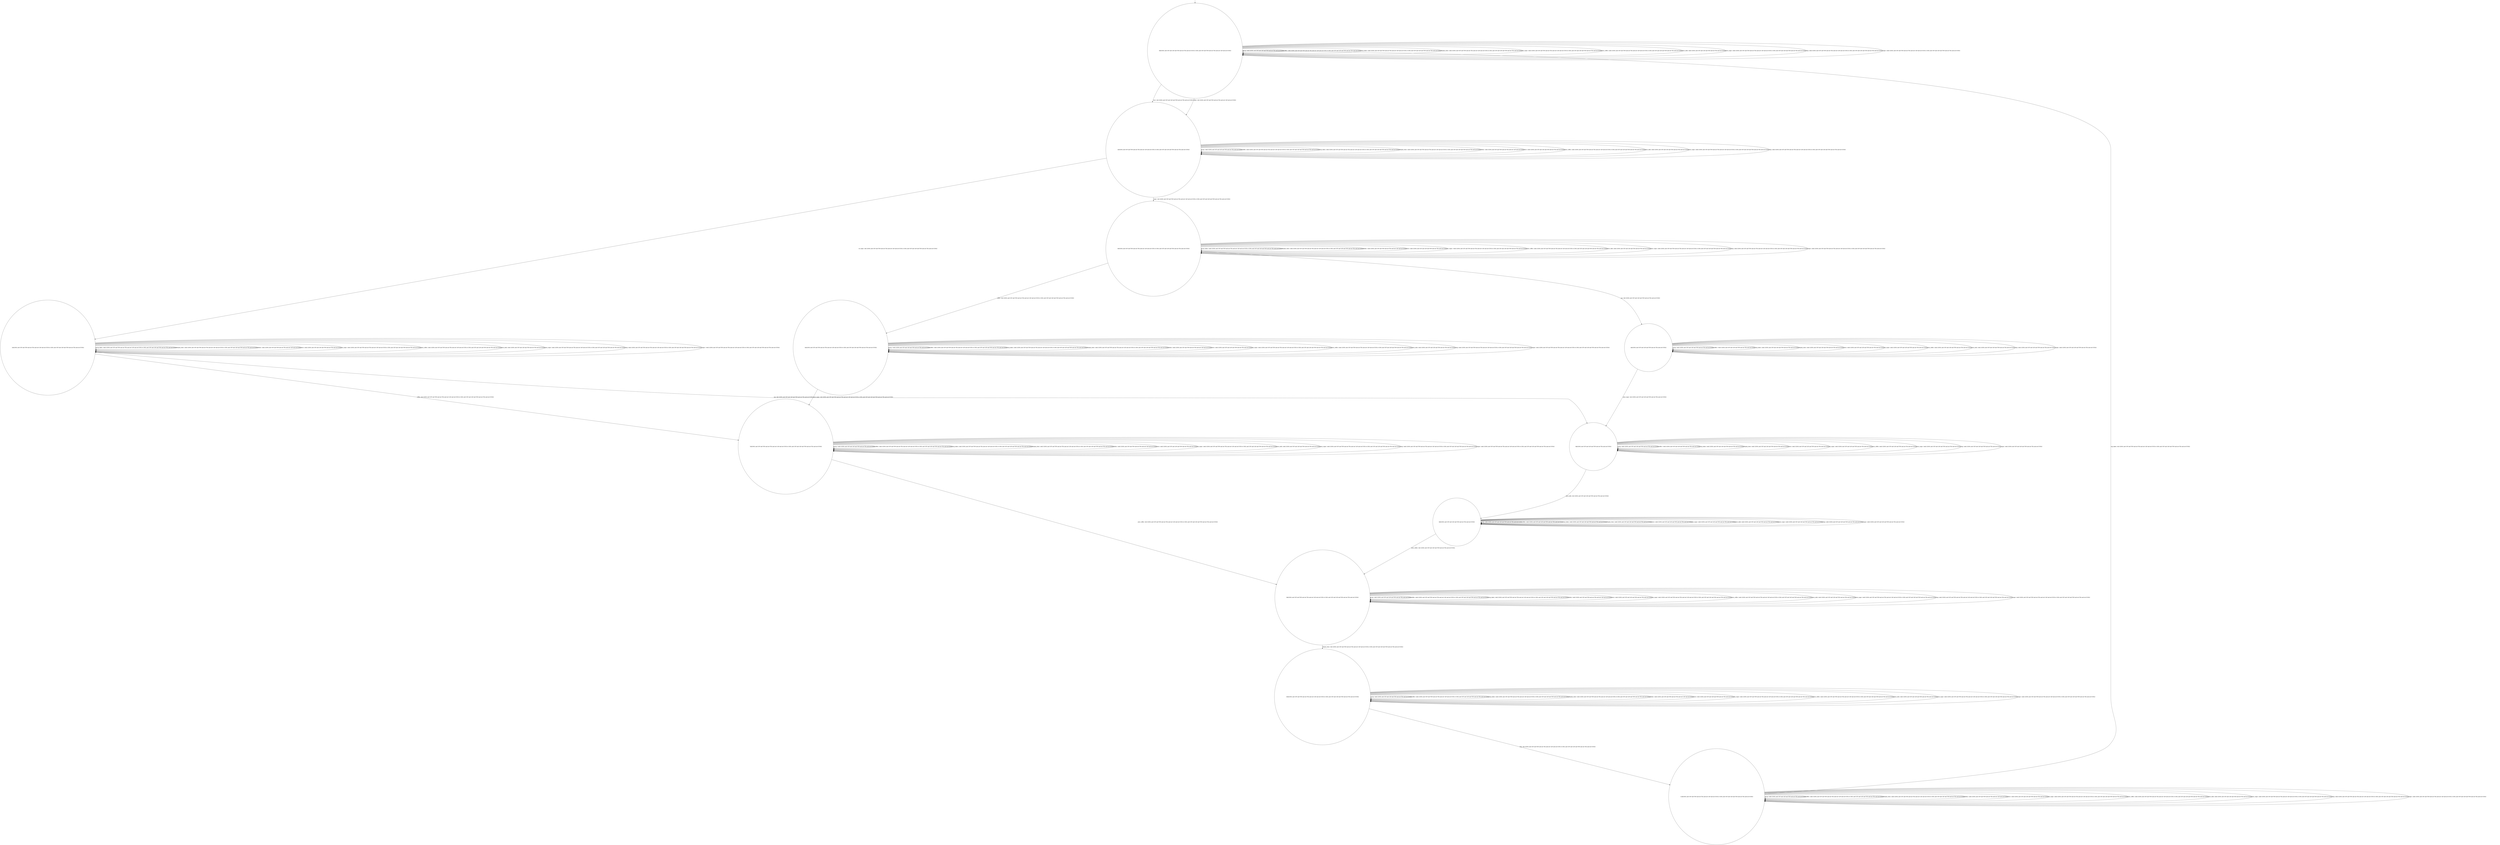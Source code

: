 digraph g {
	edge [lblstyle="above, sloped"];
	s0 [shape="circle" label="0@[((DOL and COF and CAP and TON and not TEA and not EUR) or (DOL and COF and TON and not TEA and not CAP and not EUR))]"];
	s1 [shape="circle" label="1@[((DOL and COF and TON and not TEA and not CAP and not EUR) or (DOL and COF and CAP and TON and not TEA and not EUR))]"];
	s2 [shape="circle" label="2@[((DOL and COF and TON and not TEA and not CAP and not EUR) or (DOL and COF and CAP and TON and not TEA and not EUR))]"];
	s3 [shape="circle" label="3@[((DOL and COF and TON and not TEA and not CAP and not EUR) or (DOL and COF and CAP and TON and not TEA and not EUR))]"];
	s4 [shape="circle" label="4@[((DOL and COF and CAP and TON and not TEA and not EUR))]"];
	s5 [shape="circle" label="5@[((DOL and COF and TON and not TEA and not CAP and not EUR) or (DOL and COF and CAP and TON and not TEA and not EUR))]"];
	s6 [shape="circle" label="6@[((DOL and COF and CAP and TON and not TEA and not EUR))]"];
	s7 [shape="circle" label="7@[((DOL and COF and TON and not TEA and not CAP and not EUR) or (DOL and COF and CAP and TON and not TEA and not EUR))]"];
	s8 [shape="circle" label="8@[((DOL and COF and TON and not TEA and not CAP and not EUR) or (DOL and COF and CAP and TON and not TEA and not EUR))]"];
	s9 [shape="circle" label="9@[((DOL and COF and CAP and TON and not TEA and not EUR))]"];
	s10 [shape="circle" label="10@[((DOL and COF and TON and not TEA and not CAP and not EUR) or (DOL and COF and CAP and TON and not TEA and not EUR))]"];
	s11 [shape="circle" label="11@[((DOL and COF and TON and not TEA and not CAP and not EUR) or (DOL and COF and CAP and TON and not TEA and not EUR))]"];
	s0 -> s0 [label="cap / nok() [((DOL and COF and CAP and TON and not TEA and not EUR))]"];
	s0 -> s0 [label="coffee / nok() [((DOL and COF and TON and not TEA and not CAP and not EUR) or (DOL and COF and CAP and TON and not TEA and not EUR))]"];
	s0 -> s0 [label="cup_taken / nok() [((DOL and COF and TON and not TEA and not CAP and not EUR) or (DOL and COF and CAP and TON and not TEA and not EUR))]"];
	s0 -> s0 [label="display_done / nok() [((DOL and COF and TON and not TEA and not CAP and not EUR) or (DOL and COF and CAP and TON and not TEA and not EUR))]"];
	s0 -> s1 [label="dollar / ok() [((DOL and COF and TON and not TEA and not CAP and not EUR))]"];
	s0 -> s1 [label="euro / ok() [((DOL and COF and CAP and TON and not TEA and not EUR))]"];
	s0 -> s0 [label="no_sugar / nok() [((DOL and COF and TON and not TEA and not CAP and not EUR) or (DOL and COF and CAP and TON and not TEA and not EUR))]"];
	s0 -> s0 [label="pour_coffee / nok() [((DOL and COF and TON and not TEA and not CAP and not EUR) or (DOL and COF and CAP and TON and not TEA and not EUR))]"];
	s0 -> s0 [label="pour_milk / nok() [((DOL and COF and CAP and TON and not TEA and not EUR))]"];
	s0 -> s0 [label="pour_sugar / nok() [((DOL and COF and TON and not TEA and not CAP and not EUR) or (DOL and COF and CAP and TON and not TEA and not EUR))]"];
	s0 -> s0 [label="ring / nok() [((DOL and COF and TON and not TEA and not CAP and not EUR) or (DOL and COF and CAP and TON and not TEA and not EUR))]"];
	s0 -> s0 [label="sugar / nok() [((DOL and COF and TON and not TEA and not CAP and not EUR) or (DOL and COF and CAP and TON and not TEA and not EUR))]"];
	s1 -> s1 [label="cap / nok() [((DOL and COF and CAP and TON and not TEA and not EUR))]"];
	s1 -> s1 [label="coffee / nok() [((DOL and COF and TON and not TEA and not CAP and not EUR) or (DOL and COF and CAP and TON and not TEA and not EUR))]"];
	s1 -> s1 [label="cup_taken / nok() [((DOL and COF and TON and not TEA and not CAP and not EUR) or (DOL and COF and CAP and TON and not TEA and not EUR))]"];
	s1 -> s1 [label="display_done / nok() [((DOL and COF and TON and not TEA and not CAP and not EUR) or (DOL and COF and CAP and TON and not TEA and not EUR))]"];
	s1 -> s1 [label="dollar / nok() [((DOL and COF and TON and not TEA and not CAP and not EUR))]"];
	s1 -> s1 [label="euro / nok() [((DOL and COF and CAP and TON and not TEA and not EUR))]"];
	s1 -> s2 [label="no_sugar / ok() [((DOL and COF and TON and not TEA and not CAP and not EUR) or (DOL and COF and CAP and TON and not TEA and not EUR))]"];
	s1 -> s1 [label="pour_coffee / nok() [((DOL and COF and TON and not TEA and not CAP and not EUR) or (DOL and COF and CAP and TON and not TEA and not EUR))]"];
	s1 -> s1 [label="pour_milk / nok() [((DOL and COF and CAP and TON and not TEA and not EUR))]"];
	s1 -> s1 [label="pour_sugar / nok() [((DOL and COF and TON and not TEA and not CAP and not EUR) or (DOL and COF and CAP and TON and not TEA and not EUR))]"];
	s1 -> s1 [label="ring / nok() [((DOL and COF and TON and not TEA and not CAP and not EUR) or (DOL and COF and CAP and TON and not TEA and not EUR))]"];
	s1 -> s3 [label="sugar / ok() [((DOL and COF and TON and not TEA and not CAP and not EUR) or (DOL and COF and CAP and TON and not TEA and not EUR))]"];
	s2 -> s6 [label="cap / ok() [((DOL and COF and CAP and TON and not TEA and not EUR))]"];
	s2 -> s7 [label="coffee / ok() [((DOL and COF and TON and not TEA and not CAP and not EUR) or (DOL and COF and CAP and TON and not TEA and not EUR))]"];
	s2 -> s2 [label="cup_taken / nok() [((DOL and COF and TON and not TEA and not CAP and not EUR) or (DOL and COF and CAP and TON and not TEA and not EUR))]"];
	s2 -> s2 [label="display_done / nok() [((DOL and COF and TON and not TEA and not CAP and not EUR) or (DOL and COF and CAP and TON and not TEA and not EUR))]"];
	s2 -> s2 [label="dollar / nok() [((DOL and COF and TON and not TEA and not CAP and not EUR))]"];
	s2 -> s2 [label="euro / nok() [((DOL and COF and CAP and TON and not TEA and not EUR))]"];
	s2 -> s2 [label="no_sugar / nok() [((DOL and COF and TON and not TEA and not CAP and not EUR) or (DOL and COF and CAP and TON and not TEA and not EUR))]"];
	s2 -> s2 [label="pour_coffee / nok() [((DOL and COF and TON and not TEA and not CAP and not EUR) or (DOL and COF and CAP and TON and not TEA and not EUR))]"];
	s2 -> s2 [label="pour_milk / nok() [((DOL and COF and CAP and TON and not TEA and not EUR))]"];
	s2 -> s2 [label="pour_sugar / nok() [((DOL and COF and TON and not TEA and not CAP and not EUR) or (DOL and COF and CAP and TON and not TEA and not EUR))]"];
	s2 -> s2 [label="ring / nok() [((DOL and COF and TON and not TEA and not CAP and not EUR) or (DOL and COF and CAP and TON and not TEA and not EUR))]"];
	s2 -> s2 [label="sugar / void() [((DOL and COF and TON and not TEA and not CAP and not EUR) or (DOL and COF and CAP and TON and not TEA and not EUR))]"];
	s3 -> s4 [label="cap / ok() [((DOL and COF and CAP and TON and not TEA and not EUR))]"];
	s3 -> s5 [label="coffee / ok() [((DOL and COF and TON and not TEA and not CAP and not EUR) or (DOL and COF and CAP and TON and not TEA and not EUR))]"];
	s3 -> s3 [label="cup_taken / nok() [((DOL and COF and TON and not TEA and not CAP and not EUR) or (DOL and COF and CAP and TON and not TEA and not EUR))]"];
	s3 -> s3 [label="display_done / nok() [((DOL and COF and TON and not TEA and not CAP and not EUR) or (DOL and COF and CAP and TON and not TEA and not EUR))]"];
	s3 -> s3 [label="dollar / nok() [((DOL and COF and TON and not TEA and not CAP and not EUR))]"];
	s3 -> s3 [label="euro / nok() [((DOL and COF and CAP and TON and not TEA and not EUR))]"];
	s3 -> s3 [label="no_sugar / void() [((DOL and COF and TON and not TEA and not CAP and not EUR) or (DOL and COF and CAP and TON and not TEA and not EUR))]"];
	s3 -> s3 [label="pour_coffee / nok() [((DOL and COF and TON and not TEA and not CAP and not EUR) or (DOL and COF and CAP and TON and not TEA and not EUR))]"];
	s3 -> s3 [label="pour_milk / nok() [((DOL and COF and CAP and TON and not TEA and not EUR))]"];
	s3 -> s3 [label="pour_sugar / nok() [((DOL and COF and TON and not TEA and not CAP and not EUR) or (DOL and COF and CAP and TON and not TEA and not EUR))]"];
	s3 -> s3 [label="ring / nok() [((DOL and COF and TON and not TEA and not CAP and not EUR) or (DOL and COF and CAP and TON and not TEA and not EUR))]"];
	s3 -> s3 [label="sugar / nok() [((DOL and COF and TON and not TEA and not CAP and not EUR) or (DOL and COF and CAP and TON and not TEA and not EUR))]"];
	s4 -> s4 [label="cap / nok() [((DOL and COF and CAP and TON and not TEA and not EUR))]"];
	s4 -> s4 [label="coffee / void() [((DOL and COF and CAP and TON and not TEA and not EUR))]"];
	s4 -> s4 [label="cup_taken / nok() [((DOL and COF and CAP and TON and not TEA and not EUR))]"];
	s4 -> s4 [label="display_done / nok() [((DOL and COF and CAP and TON and not TEA and not EUR))]"];
	s4 -> s4 [label="euro / nok() [((DOL and COF and CAP and TON and not TEA and not EUR))]"];
	s4 -> s4 [label="no_sugar / nok() [((DOL and COF and CAP and TON and not TEA and not EUR))]"];
	s4 -> s4 [label="pour_coffee / nok() [((DOL and COF and CAP and TON and not TEA and not EUR))]"];
	s4 -> s4 [label="pour_milk / nok() [((DOL and COF and CAP and TON and not TEA and not EUR))]"];
	s4 -> s6 [label="pour_sugar / ok() [((DOL and COF and CAP and TON and not TEA and not EUR))]"];
	s4 -> s4 [label="ring / nok() [((DOL and COF and CAP and TON and not TEA and not EUR))]"];
	s4 -> s4 [label="sugar / nok() [((DOL and COF and CAP and TON and not TEA and not EUR))]"];
	s5 -> s5 [label="cap / void() [((DOL and COF and CAP and TON and not TEA and not EUR))]"];
	s5 -> s5 [label="coffee / nok() [((DOL and COF and TON and not TEA and not CAP and not EUR) or (DOL and COF and CAP and TON and not TEA and not EUR))]"];
	s5 -> s5 [label="cup_taken / nok() [((DOL and COF and TON and not TEA and not CAP and not EUR) or (DOL and COF and CAP and TON and not TEA and not EUR))]"];
	s5 -> s5 [label="display_done / nok() [((DOL and COF and TON and not TEA and not CAP and not EUR) or (DOL and COF and CAP and TON and not TEA and not EUR))]"];
	s5 -> s5 [label="dollar / nok() [((DOL and COF and TON and not TEA and not CAP and not EUR))]"];
	s5 -> s5 [label="euro / nok() [((DOL and COF and CAP and TON and not TEA and not EUR))]"];
	s5 -> s5 [label="no_sugar / nok() [((DOL and COF and TON and not TEA and not CAP and not EUR) or (DOL and COF and CAP and TON and not TEA and not EUR))]"];
	s5 -> s5 [label="pour_coffee / nok() [((DOL and COF and TON and not TEA and not CAP and not EUR) or (DOL and COF and CAP and TON and not TEA and not EUR))]"];
	s5 -> s5 [label="pour_milk / nok() [((DOL and COF and CAP and TON and not TEA and not EUR))]"];
	s5 -> s7 [label="pour_sugar / ok() [((DOL and COF and TON and not TEA and not CAP and not EUR) or (DOL and COF and CAP and TON and not TEA and not EUR))]"];
	s5 -> s5 [label="ring / nok() [((DOL and COF and TON and not TEA and not CAP and not EUR) or (DOL and COF and CAP and TON and not TEA and not EUR))]"];
	s5 -> s5 [label="sugar / nok() [((DOL and COF and TON and not TEA and not CAP and not EUR) or (DOL and COF and CAP and TON and not TEA and not EUR))]"];
	s6 -> s6 [label="cap / nok() [((DOL and COF and CAP and TON and not TEA and not EUR))]"];
	s6 -> s6 [label="coffee / void() [((DOL and COF and CAP and TON and not TEA and not EUR))]"];
	s6 -> s6 [label="cup_taken / nok() [((DOL and COF and CAP and TON and not TEA and not EUR))]"];
	s6 -> s6 [label="display_done / nok() [((DOL and COF and CAP and TON and not TEA and not EUR))]"];
	s6 -> s6 [label="euro / nok() [((DOL and COF and CAP and TON and not TEA and not EUR))]"];
	s6 -> s6 [label="no_sugar / nok() [((DOL and COF and CAP and TON and not TEA and not EUR))]"];
	s6 -> s6 [label="pour_coffee / nok() [((DOL and COF and CAP and TON and not TEA and not EUR))]"];
	s6 -> s9 [label="pour_milk / ok() [((DOL and COF and CAP and TON and not TEA and not EUR))]"];
	s6 -> s6 [label="pour_sugar / nok() [((DOL and COF and CAP and TON and not TEA and not EUR))]"];
	s6 -> s6 [label="ring / nok() [((DOL and COF and CAP and TON and not TEA and not EUR))]"];
	s6 -> s6 [label="sugar / nok() [((DOL and COF and CAP and TON and not TEA and not EUR))]"];
	s7 -> s7 [label="cap / void() [((DOL and COF and CAP and TON and not TEA and not EUR))]"];
	s7 -> s7 [label="coffee / nok() [((DOL and COF and TON and not TEA and not CAP and not EUR) or (DOL and COF and CAP and TON and not TEA and not EUR))]"];
	s7 -> s7 [label="cup_taken / nok() [((DOL and COF and TON and not TEA and not CAP and not EUR) or (DOL and COF and CAP and TON and not TEA and not EUR))]"];
	s7 -> s7 [label="display_done / nok() [((DOL and COF and TON and not TEA and not CAP and not EUR) or (DOL and COF and CAP and TON and not TEA and not EUR))]"];
	s7 -> s7 [label="dollar / nok() [((DOL and COF and TON and not TEA and not CAP and not EUR))]"];
	s7 -> s7 [label="euro / nok() [((DOL and COF and CAP and TON and not TEA and not EUR))]"];
	s7 -> s7 [label="no_sugar / nok() [((DOL and COF and TON and not TEA and not CAP and not EUR) or (DOL and COF and CAP and TON and not TEA and not EUR))]"];
	s7 -> s8 [label="pour_coffee / ok() [((DOL and COF and TON and not TEA and not CAP and not EUR) or (DOL and COF and CAP and TON and not TEA and not EUR))]"];
	s7 -> s7 [label="pour_milk / nok() [((DOL and COF and CAP and TON and not TEA and not EUR))]"];
	s7 -> s7 [label="pour_sugar / nok() [((DOL and COF and TON and not TEA and not CAP and not EUR) or (DOL and COF and CAP and TON and not TEA and not EUR))]"];
	s7 -> s7 [label="ring / nok() [((DOL and COF and TON and not TEA and not CAP and not EUR) or (DOL and COF and CAP and TON and not TEA and not EUR))]"];
	s7 -> s7 [label="sugar / nok() [((DOL and COF and TON and not TEA and not CAP and not EUR) or (DOL and COF and CAP and TON and not TEA and not EUR))]"];
	s8 -> s8 [label="cap / nok() [((DOL and COF and CAP and TON and not TEA and not EUR))]"];
	s8 -> s8 [label="coffee / nok() [((DOL and COF and TON and not TEA and not CAP and not EUR) or (DOL and COF and CAP and TON and not TEA and not EUR))]"];
	s8 -> s8 [label="cup_taken / nok() [((DOL and COF and TON and not TEA and not CAP and not EUR) or (DOL and COF and CAP and TON and not TEA and not EUR))]"];
	s8 -> s10 [label="display_done / ok() [((DOL and COF and TON and not TEA and not CAP and not EUR) or (DOL and COF and CAP and TON and not TEA and not EUR))]"];
	s8 -> s8 [label="dollar / nok() [((DOL and COF and TON and not TEA and not CAP and not EUR))]"];
	s8 -> s8 [label="euro / nok() [((DOL and COF and CAP and TON and not TEA and not EUR))]"];
	s8 -> s8 [label="no_sugar / nok() [((DOL and COF and TON and not TEA and not CAP and not EUR) or (DOL and COF and CAP and TON and not TEA and not EUR))]"];
	s8 -> s8 [label="pour_coffee / nok() [((DOL and COF and TON and not TEA and not CAP and not EUR) or (DOL and COF and CAP and TON and not TEA and not EUR))]"];
	s8 -> s8 [label="pour_milk / nok() [((DOL and COF and CAP and TON and not TEA and not EUR))]"];
	s8 -> s8 [label="pour_sugar / nok() [((DOL and COF and TON and not TEA and not CAP and not EUR) or (DOL and COF and CAP and TON and not TEA and not EUR))]"];
	s8 -> s8 [label="ring / nok() [((DOL and COF and TON and not TEA and not CAP and not EUR) or (DOL and COF and CAP and TON and not TEA and not EUR))]"];
	s8 -> s8 [label="sugar / nok() [((DOL and COF and TON and not TEA and not CAP and not EUR) or (DOL and COF and CAP and TON and not TEA and not EUR))]"];
	s9 -> s9 [label="cap / nok() [((DOL and COF and CAP and TON and not TEA and not EUR))]"];
	s9 -> s9 [label="coffee / nok() [((DOL and COF and CAP and TON and not TEA and not EUR))]"];
	s9 -> s9 [label="cup_taken / nok() [((DOL and COF and CAP and TON and not TEA and not EUR))]"];
	s9 -> s9 [label="display_done / nok() [((DOL and COF and CAP and TON and not TEA and not EUR))]"];
	s9 -> s9 [label="euro / nok() [((DOL and COF and CAP and TON and not TEA and not EUR))]"];
	s9 -> s9 [label="no_sugar / nok() [((DOL and COF and CAP and TON and not TEA and not EUR))]"];
	s9 -> s8 [label="pour_coffee / ok() [((DOL and COF and CAP and TON and not TEA and not EUR))]"];
	s9 -> s9 [label="pour_milk / nok() [((DOL and COF and CAP and TON and not TEA and not EUR))]"];
	s9 -> s9 [label="pour_sugar / nok() [((DOL and COF and CAP and TON and not TEA and not EUR))]"];
	s9 -> s9 [label="ring / nok() [((DOL and COF and CAP and TON and not TEA and not EUR))]"];
	s9 -> s9 [label="sugar / nok() [((DOL and COF and CAP and TON and not TEA and not EUR))]"];
	s10 -> s10 [label="cap / nok() [((DOL and COF and CAP and TON and not TEA and not EUR))]"];
	s10 -> s10 [label="coffee / nok() [((DOL and COF and TON and not TEA and not CAP and not EUR) or (DOL and COF and CAP and TON and not TEA and not EUR))]"];
	s10 -> s10 [label="cup_taken / nok() [((DOL and COF and TON and not TEA and not CAP and not EUR) or (DOL and COF and CAP and TON and not TEA and not EUR))]"];
	s10 -> s10 [label="display_done / nok() [((DOL and COF and TON and not TEA and not CAP and not EUR) or (DOL and COF and CAP and TON and not TEA and not EUR))]"];
	s10 -> s10 [label="dollar / nok() [((DOL and COF and TON and not TEA and not CAP and not EUR))]"];
	s10 -> s10 [label="euro / nok() [((DOL and COF and CAP and TON and not TEA and not EUR))]"];
	s10 -> s10 [label="no_sugar / nok() [((DOL and COF and TON and not TEA and not CAP and not EUR) or (DOL and COF and CAP and TON and not TEA and not EUR))]"];
	s10 -> s10 [label="pour_coffee / nok() [((DOL and COF and TON and not TEA and not CAP and not EUR) or (DOL and COF and CAP and TON and not TEA and not EUR))]"];
	s10 -> s10 [label="pour_milk / nok() [((DOL and COF and CAP and TON and not TEA and not EUR))]"];
	s10 -> s10 [label="pour_sugar / nok() [((DOL and COF and TON and not TEA and not CAP and not EUR) or (DOL and COF and CAP and TON and not TEA and not EUR))]"];
	s10 -> s11 [label="ring / ok() [((DOL and COF and TON and not TEA and not CAP and not EUR) or (DOL and COF and CAP and TON and not TEA and not EUR))]"];
	s10 -> s10 [label="sugar / nok() [((DOL and COF and TON and not TEA and not CAP and not EUR) or (DOL and COF and CAP and TON and not TEA and not EUR))]"];
	s11 -> s11 [label="cap / nok() [((DOL and COF and CAP and TON and not TEA and not EUR))]"];
	s11 -> s11 [label="coffee / nok() [((DOL and COF and TON and not TEA and not CAP and not EUR) or (DOL and COF and CAP and TON and not TEA and not EUR))]"];
	s11 -> s0 [label="cup_taken / ok() [((DOL and COF and TON and not TEA and not CAP and not EUR) or (DOL and COF and CAP and TON and not TEA and not EUR))]"];
	s11 -> s11 [label="display_done / nok() [((DOL and COF and TON and not TEA and not CAP and not EUR) or (DOL and COF and CAP and TON and not TEA and not EUR))]"];
	s11 -> s11 [label="dollar / nok() [((DOL and COF and TON and not TEA and not CAP and not EUR))]"];
	s11 -> s11 [label="euro / nok() [((DOL and COF and CAP and TON and not TEA and not EUR))]"];
	s11 -> s11 [label="no_sugar / nok() [((DOL and COF and TON and not TEA and not CAP and not EUR) or (DOL and COF and CAP and TON and not TEA and not EUR))]"];
	s11 -> s11 [label="pour_coffee / nok() [((DOL and COF and TON and not TEA and not CAP and not EUR) or (DOL and COF and CAP and TON and not TEA and not EUR))]"];
	s11 -> s11 [label="pour_milk / nok() [((DOL and COF and CAP and TON and not TEA and not EUR))]"];
	s11 -> s11 [label="pour_sugar / nok() [((DOL and COF and TON and not TEA and not CAP and not EUR) or (DOL and COF and CAP and TON and not TEA and not EUR))]"];
	s11 -> s11 [label="ring / nok() [((DOL and COF and TON and not TEA and not CAP and not EUR) or (DOL and COF and CAP and TON and not TEA and not EUR))]"];
	s11 -> s11 [label="sugar / nok() [((DOL and COF and TON and not TEA and not CAP and not EUR) or (DOL and COF and CAP and TON and not TEA and not EUR))]"];
	__start0 [label="" shape="none" width="0" height="0"];
	__start0 -> s0;
}